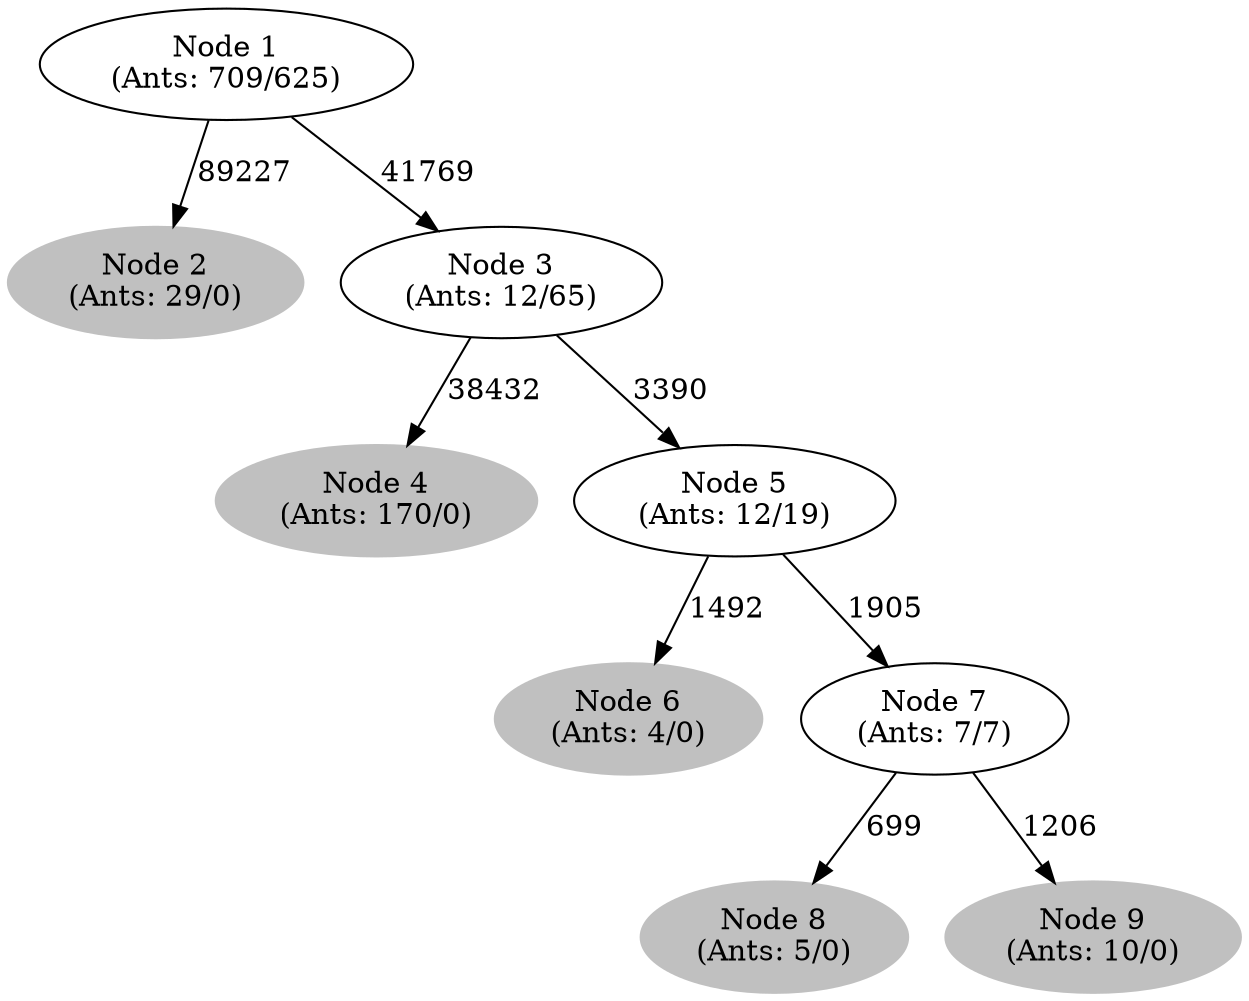 digraph G {
	
	 "Node 2\n(Ants: 29/0)" [style=filled,color="gray"];
	"Node 1\n(Ants: 709/625)" -> "Node 2\n(Ants: 29/0)" [label=89227];
	 "Node 1\n(Ants: 709/625)" -> "Node 3\n(Ants: 12/65)" [label=41769];
	 "Node 4\n(Ants: 170/0)" [style=filled,color="gray"];
	"Node 3\n(Ants: 12/65)" -> "Node 4\n(Ants: 170/0)" [label=38432];
	 "Node 3\n(Ants: 12/65)" -> "Node 5\n(Ants: 12/19)" [label=3390];
	 "Node 6\n(Ants: 4/0)" [style=filled,color="gray"];
	"Node 5\n(Ants: 12/19)" -> "Node 6\n(Ants: 4/0)" [label=1492];
	 "Node 5\n(Ants: 12/19)" -> "Node 7\n(Ants: 7/7)" [label=1905];
	 "Node 8\n(Ants: 5/0)" [style=filled,color="gray"];
	"Node 7\n(Ants: 7/7)" -> "Node 8\n(Ants: 5/0)" [label=699];
	 "Node 9\n(Ants: 10/0)" [style=filled,color="gray"];
	"Node 7\n(Ants: 7/7)" -> "Node 9\n(Ants: 10/0)" [label=1206];
	 
}
